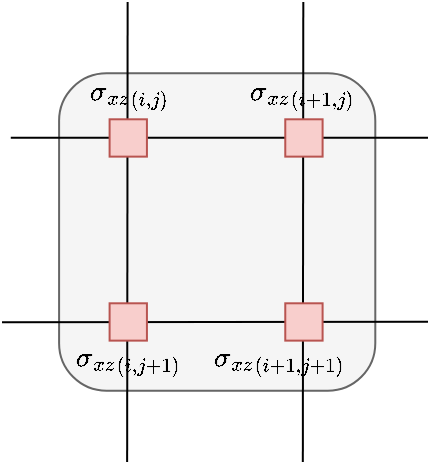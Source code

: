 <mxfile version="20.7.4" type="github">
  <diagram id="vNaFavaUtkI6E_ZRZSPJ" name="第 1 页">
    <mxGraphModel dx="7997" dy="3295" grid="1" gridSize="10" guides="1" tooltips="1" connect="1" arrows="1" fold="1" page="1" pageScale="1" pageWidth="827" pageHeight="1169" math="1" shadow="0">
      <root>
        <mxCell id="0" />
        <mxCell id="1" parent="0" />
        <mxCell id="aLhY6V_ftbAeY9UMJC5z-47" value="" style="group" vertex="1" connectable="0" parent="1">
          <mxGeometry x="-423" y="870" width="213" height="230" as="geometry" />
        </mxCell>
        <mxCell id="aLhY6V_ftbAeY9UMJC5z-48" value="" style="rounded=1;whiteSpace=wrap;html=1;fillColor=#f5f5f5;fontColor=#333333;strokeColor=#666666;" vertex="1" parent="aLhY6V_ftbAeY9UMJC5z-47">
          <mxGeometry x="28.546" y="35.65" width="158.103" height="158.7" as="geometry" />
        </mxCell>
        <mxCell id="aLhY6V_ftbAeY9UMJC5z-49" value="" style="endArrow=none;html=1;rounded=0;" edge="1" parent="aLhY6V_ftbAeY9UMJC5z-47">
          <mxGeometry width="50" height="50" relative="1" as="geometry">
            <mxPoint x="4.392" y="67.85" as="sourcePoint" />
            <mxPoint x="213.0" y="67.85" as="targetPoint" />
          </mxGeometry>
        </mxCell>
        <mxCell id="aLhY6V_ftbAeY9UMJC5z-50" value="" style="endArrow=none;html=1;rounded=0;" edge="1" parent="aLhY6V_ftbAeY9UMJC5z-47">
          <mxGeometry width="50" height="50" relative="1" as="geometry">
            <mxPoint x="62.813" as="sourcePoint" />
            <mxPoint x="62.582" y="230.0" as="targetPoint" />
          </mxGeometry>
        </mxCell>
        <mxCell id="aLhY6V_ftbAeY9UMJC5z-51" value="" style="endArrow=none;html=1;rounded=0;" edge="1" parent="aLhY6V_ftbAeY9UMJC5z-47">
          <mxGeometry width="50" height="50" relative="1" as="geometry">
            <mxPoint x="150.648" as="sourcePoint" />
            <mxPoint x="150.418" y="230.0" as="targetPoint" />
          </mxGeometry>
        </mxCell>
        <mxCell id="aLhY6V_ftbAeY9UMJC5z-52" value="" style="endArrow=none;html=1;rounded=0;" edge="1" parent="aLhY6V_ftbAeY9UMJC5z-47">
          <mxGeometry width="50" height="50" relative="1" as="geometry">
            <mxPoint y="160.092" as="sourcePoint" />
            <mxPoint x="213.0" y="159.85" as="targetPoint" />
          </mxGeometry>
        </mxCell>
        <mxCell id="aLhY6V_ftbAeY9UMJC5z-53" value="" style="whiteSpace=wrap;html=1;aspect=fixed;fillColor=#f8cecc;strokeColor=#b85450;" vertex="1" parent="aLhY6V_ftbAeY9UMJC5z-47">
          <mxGeometry x="53.799" y="58.65" width="18.665" height="18.665" as="geometry" />
        </mxCell>
        <mxCell id="aLhY6V_ftbAeY9UMJC5z-54" value="" style="whiteSpace=wrap;html=1;aspect=fixed;fillColor=#f8cecc;strokeColor=#b85450;" vertex="1" parent="aLhY6V_ftbAeY9UMJC5z-47">
          <mxGeometry x="141.634" y="58.65" width="18.665" height="18.665" as="geometry" />
        </mxCell>
        <mxCell id="aLhY6V_ftbAeY9UMJC5z-55" value="" style="whiteSpace=wrap;html=1;aspect=fixed;fillColor=#f8cecc;strokeColor=#b85450;" vertex="1" parent="aLhY6V_ftbAeY9UMJC5z-47">
          <mxGeometry x="53.799" y="150.65" width="18.665" height="18.665" as="geometry" />
        </mxCell>
        <mxCell id="aLhY6V_ftbAeY9UMJC5z-56" value="" style="whiteSpace=wrap;html=1;aspect=fixed;fillColor=#f8cecc;strokeColor=#b85450;" vertex="1" parent="aLhY6V_ftbAeY9UMJC5z-47">
          <mxGeometry x="141.634" y="150.65" width="18.665" height="18.665" as="geometry" />
        </mxCell>
        <mxCell id="aLhY6V_ftbAeY9UMJC5z-57" value="$${\sigma_{xz}&lt;br&gt;}_{(i, j+1)}$$" style="text;html=1;strokeColor=none;fillColor=none;align=center;verticalAlign=middle;whiteSpace=wrap;rounded=0;" vertex="1" parent="aLhY6V_ftbAeY9UMJC5z-47">
          <mxGeometry x="41.63" y="169.31" width="43" height="20" as="geometry" />
        </mxCell>
        <mxCell id="aLhY6V_ftbAeY9UMJC5z-58" value="$${\sigma_{xz}&lt;br&gt;}_{(i+1, j+1)}$$" style="text;html=1;strokeColor=none;fillColor=none;align=center;verticalAlign=middle;whiteSpace=wrap;rounded=0;" vertex="1" parent="aLhY6V_ftbAeY9UMJC5z-47">
          <mxGeometry x="117.3" y="169.31" width="43" height="20" as="geometry" />
        </mxCell>
        <mxCell id="aLhY6V_ftbAeY9UMJC5z-59" value="$${\sigma_{xz}&lt;br&gt;}_{(i+1, j)}$$" style="text;html=1;strokeColor=none;fillColor=none;align=center;verticalAlign=middle;whiteSpace=wrap;rounded=0;" vertex="1" parent="aLhY6V_ftbAeY9UMJC5z-47">
          <mxGeometry x="129.47" y="35.65" width="43" height="20" as="geometry" />
        </mxCell>
        <mxCell id="aLhY6V_ftbAeY9UMJC5z-60" value="$${\sigma_{xz}&lt;br&gt;}_{(i, j)}$$" style="text;html=1;strokeColor=none;fillColor=none;align=center;verticalAlign=middle;whiteSpace=wrap;rounded=0;" vertex="1" parent="aLhY6V_ftbAeY9UMJC5z-47">
          <mxGeometry x="41.63" y="35.65" width="43" height="20" as="geometry" />
        </mxCell>
      </root>
    </mxGraphModel>
  </diagram>
</mxfile>
